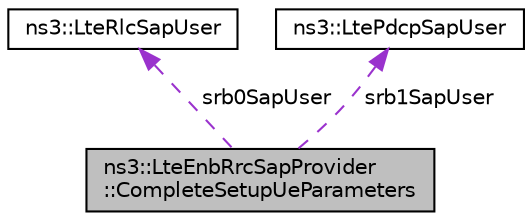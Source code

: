 digraph "ns3::LteEnbRrcSapProvider::CompleteSetupUeParameters"
{
 // LATEX_PDF_SIZE
  edge [fontname="Helvetica",fontsize="10",labelfontname="Helvetica",labelfontsize="10"];
  node [fontname="Helvetica",fontsize="10",shape=record];
  Node1 [label="ns3::LteEnbRrcSapProvider\l::CompleteSetupUeParameters",height=0.2,width=0.4,color="black", fillcolor="grey75", style="filled", fontcolor="black",tooltip="CompleteSetupUeParameters structure."];
  Node2 -> Node1 [dir="back",color="darkorchid3",fontsize="10",style="dashed",label=" srb0SapUser" ,fontname="Helvetica"];
  Node2 [label="ns3::LteRlcSapUser",height=0.2,width=0.4,color="black", fillcolor="white", style="filled",URL="$classns3_1_1_lte_rlc_sap_user.html",tooltip="Service Access Point (SAP) offered by the UM-RLC and AM-RLC entities to the PDCP entity See 3GPP 36...."];
  Node3 -> Node1 [dir="back",color="darkorchid3",fontsize="10",style="dashed",label=" srb1SapUser" ,fontname="Helvetica"];
  Node3 [label="ns3::LtePdcpSapUser",height=0.2,width=0.4,color="black", fillcolor="white", style="filled",URL="$classns3_1_1_lte_pdcp_sap_user.html",tooltip="Service Access Point (SAP) offered by the PDCP entity to the RRC entity See 3GPP 36...."];
}

